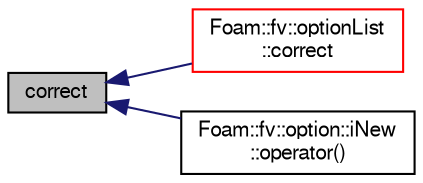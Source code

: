 digraph "correct"
{
  bgcolor="transparent";
  edge [fontname="FreeSans",fontsize="10",labelfontname="FreeSans",labelfontsize="10"];
  node [fontname="FreeSans",fontsize="10",shape=record];
  rankdir="LR";
  Node1464 [label="correct",height=0.2,width=0.4,color="black", fillcolor="grey75", style="filled", fontcolor="black"];
  Node1464 -> Node1465 [dir="back",color="midnightblue",fontsize="10",style="solid",fontname="FreeSans"];
  Node1465 [label="Foam::fv::optionList\l::correct",height=0.2,width=0.4,color="red",URL="$a23454.html#a7f50c4efaee2d5376cf85daa991a04ab",tooltip="Correct. "];
  Node1464 -> Node1467 [dir="back",color="midnightblue",fontsize="10",style="solid",fontname="FreeSans"];
  Node1467 [label="Foam::fv::option::iNew\l::operator()",height=0.2,width=0.4,color="black",URL="$a23450.html#aade9db5e363d52d9f47d6ae1f680d6f9"];
}
